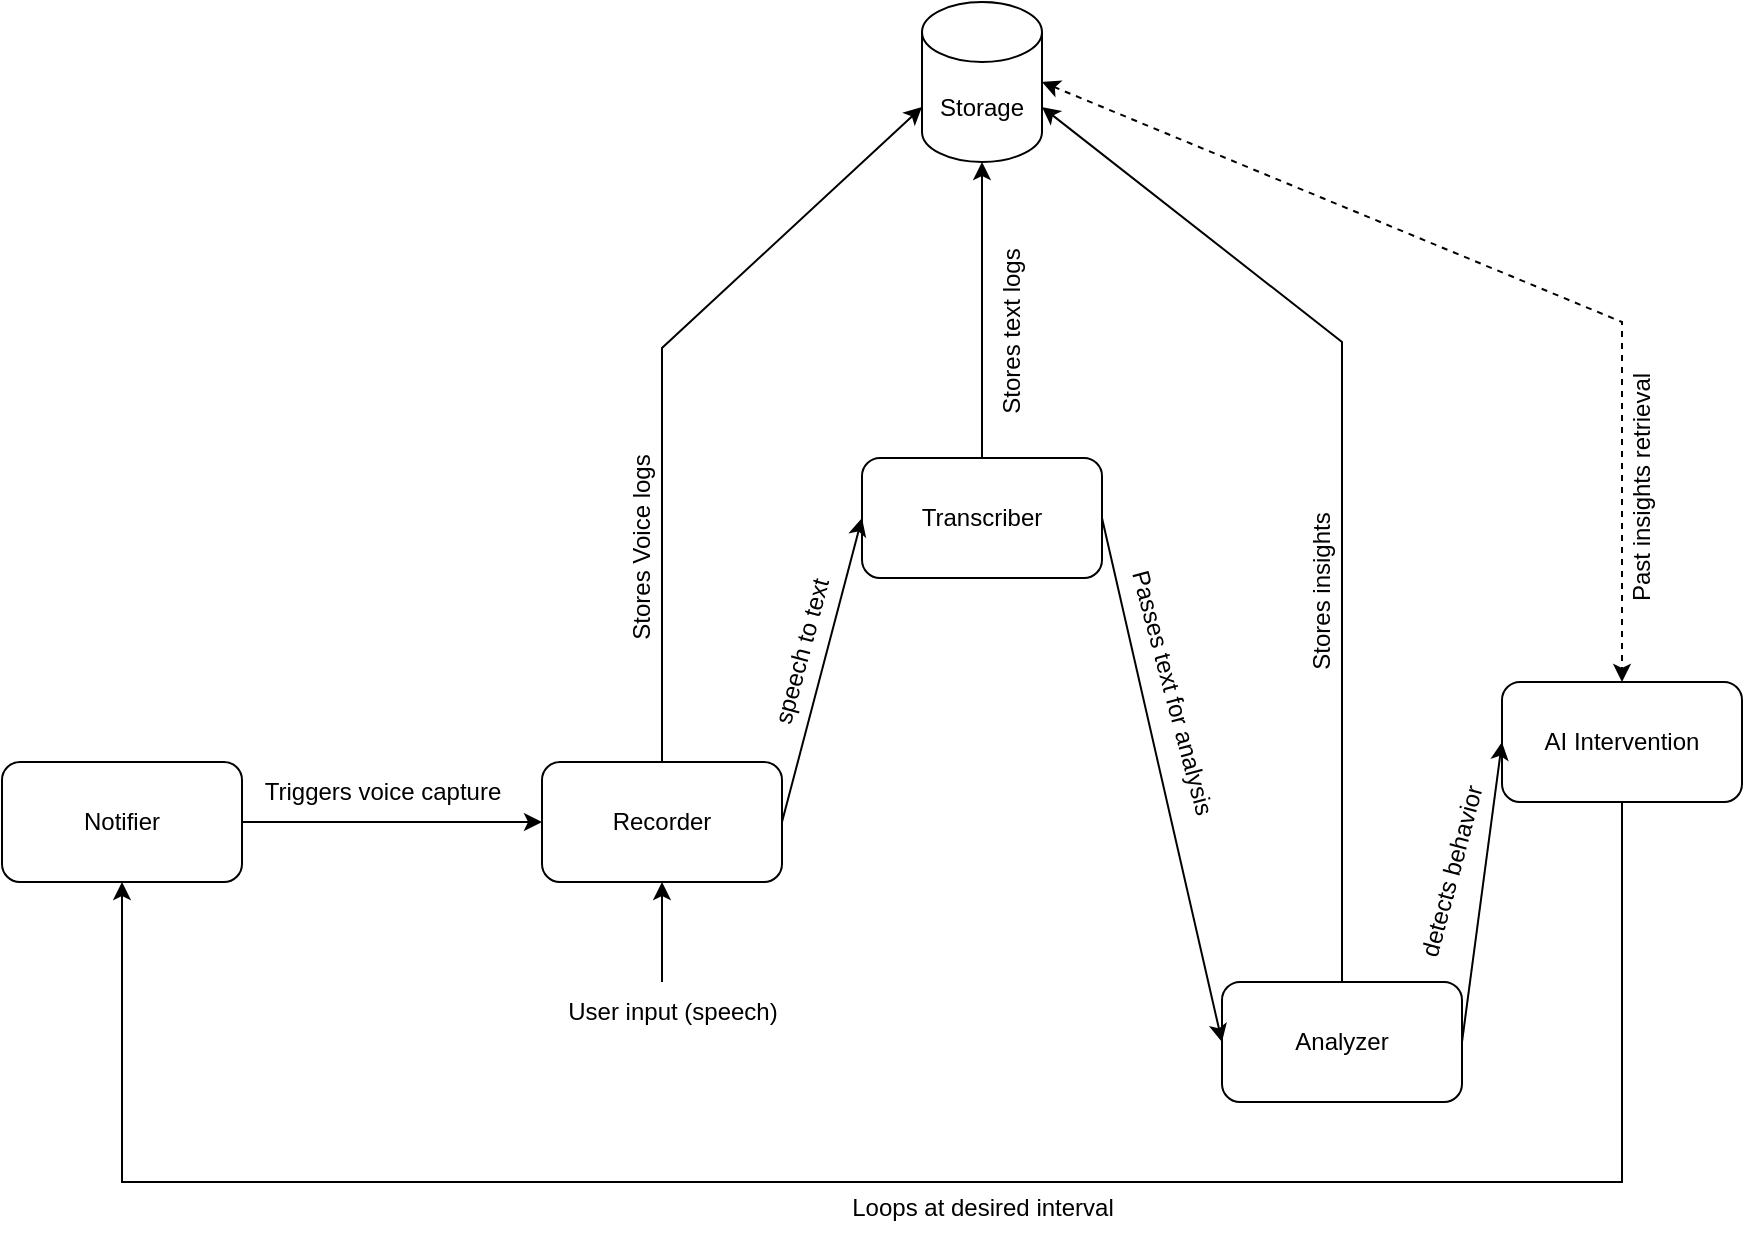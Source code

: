 <mxfile version="26.0.16">
  <diagram name="Page-1" id="X1vyHyLa-yN7FfRT--7M">
    <mxGraphModel dx="2250" dy="1843" grid="1" gridSize="10" guides="1" tooltips="1" connect="1" arrows="1" fold="1" page="1" pageScale="1" pageWidth="850" pageHeight="1100" math="0" shadow="0">
      <root>
        <mxCell id="0" />
        <mxCell id="1" parent="0" />
        <mxCell id="IoEPPTet16H939K7vQCF-1" value="Notifier" style="rounded=1;whiteSpace=wrap;html=1;" vertex="1" parent="1">
          <mxGeometry x="-100" y="260" width="120" height="60" as="geometry" />
        </mxCell>
        <mxCell id="IoEPPTet16H939K7vQCF-2" value="Recorder" style="rounded=1;whiteSpace=wrap;html=1;" vertex="1" parent="1">
          <mxGeometry x="170" y="260" width="120" height="60" as="geometry" />
        </mxCell>
        <mxCell id="IoEPPTet16H939K7vQCF-3" value="Transcriber" style="rounded=1;whiteSpace=wrap;html=1;" vertex="1" parent="1">
          <mxGeometry x="330" y="108" width="120" height="60" as="geometry" />
        </mxCell>
        <mxCell id="IoEPPTet16H939K7vQCF-4" value="Analyzer" style="rounded=1;whiteSpace=wrap;html=1;" vertex="1" parent="1">
          <mxGeometry x="510" y="370" width="120" height="60" as="geometry" />
        </mxCell>
        <mxCell id="IoEPPTet16H939K7vQCF-5" value="AI Intervention" style="rounded=1;whiteSpace=wrap;html=1;" vertex="1" parent="1">
          <mxGeometry x="650" y="220" width="120" height="60" as="geometry" />
        </mxCell>
        <mxCell id="IoEPPTet16H939K7vQCF-6" value="Storage" style="shape=cylinder3;whiteSpace=wrap;html=1;boundedLbl=1;backgroundOutline=1;size=15;" vertex="1" parent="1">
          <mxGeometry x="360" y="-120" width="60" height="80" as="geometry" />
        </mxCell>
        <mxCell id="IoEPPTet16H939K7vQCF-8" value="" style="endArrow=classic;html=1;rounded=0;exitX=1;exitY=0.5;exitDx=0;exitDy=0;entryX=0;entryY=0.5;entryDx=0;entryDy=0;" edge="1" parent="1" source="IoEPPTet16H939K7vQCF-1" target="IoEPPTet16H939K7vQCF-2">
          <mxGeometry width="50" height="50" relative="1" as="geometry">
            <mxPoint x="430" y="310" as="sourcePoint" />
            <mxPoint x="480" y="260" as="targetPoint" />
          </mxGeometry>
        </mxCell>
        <mxCell id="IoEPPTet16H939K7vQCF-9" value="" style="endArrow=classic;html=1;rounded=0;exitX=1;exitY=0.5;exitDx=0;exitDy=0;entryX=0;entryY=0.5;entryDx=0;entryDy=0;" edge="1" parent="1" source="IoEPPTet16H939K7vQCF-2" target="IoEPPTet16H939K7vQCF-3">
          <mxGeometry width="50" height="50" relative="1" as="geometry">
            <mxPoint x="430" y="310" as="sourcePoint" />
            <mxPoint x="480" y="260" as="targetPoint" />
          </mxGeometry>
        </mxCell>
        <mxCell id="IoEPPTet16H939K7vQCF-10" value="" style="endArrow=classic;html=1;rounded=0;exitX=1;exitY=0.5;exitDx=0;exitDy=0;entryX=0;entryY=0.5;entryDx=0;entryDy=0;" edge="1" parent="1" source="IoEPPTet16H939K7vQCF-3" target="IoEPPTet16H939K7vQCF-4">
          <mxGeometry width="50" height="50" relative="1" as="geometry">
            <mxPoint x="430" y="310" as="sourcePoint" />
            <mxPoint x="480" y="260" as="targetPoint" />
          </mxGeometry>
        </mxCell>
        <mxCell id="IoEPPTet16H939K7vQCF-12" value="" style="endArrow=classic;html=1;rounded=0;exitX=1;exitY=0.5;exitDx=0;exitDy=0;entryX=0;entryY=0.5;entryDx=0;entryDy=0;" edge="1" parent="1" source="IoEPPTet16H939K7vQCF-4" target="IoEPPTet16H939K7vQCF-5">
          <mxGeometry width="50" height="50" relative="1" as="geometry">
            <mxPoint x="430" y="310" as="sourcePoint" />
            <mxPoint x="480" y="260" as="targetPoint" />
          </mxGeometry>
        </mxCell>
        <mxCell id="IoEPPTet16H939K7vQCF-13" value="" style="endArrow=classic;html=1;rounded=0;exitX=0.5;exitY=0;exitDx=0;exitDy=0;entryX=0;entryY=0;entryDx=0;entryDy=52.5;entryPerimeter=0;" edge="1" parent="1" source="IoEPPTet16H939K7vQCF-2" target="IoEPPTet16H939K7vQCF-6">
          <mxGeometry width="50" height="50" relative="1" as="geometry">
            <mxPoint x="430" y="280" as="sourcePoint" />
            <mxPoint x="480" y="230" as="targetPoint" />
            <Array as="points">
              <mxPoint x="230" y="53" />
            </Array>
          </mxGeometry>
        </mxCell>
        <mxCell id="IoEPPTet16H939K7vQCF-14" value="" style="endArrow=classic;html=1;rounded=0;exitX=0.5;exitY=0;exitDx=0;exitDy=0;entryX=0.5;entryY=1;entryDx=0;entryDy=0;entryPerimeter=0;" edge="1" parent="1" source="IoEPPTet16H939K7vQCF-3" target="IoEPPTet16H939K7vQCF-6">
          <mxGeometry width="50" height="50" relative="1" as="geometry">
            <mxPoint x="430" y="280" as="sourcePoint" />
            <mxPoint x="480" y="230" as="targetPoint" />
          </mxGeometry>
        </mxCell>
        <mxCell id="IoEPPTet16H939K7vQCF-15" value="" style="endArrow=classic;html=1;rounded=0;exitX=0.5;exitY=0;exitDx=0;exitDy=0;entryX=1;entryY=0;entryDx=0;entryDy=52.5;entryPerimeter=0;" edge="1" parent="1" source="IoEPPTet16H939K7vQCF-4" target="IoEPPTet16H939K7vQCF-6">
          <mxGeometry width="50" height="50" relative="1" as="geometry">
            <mxPoint x="430" y="280" as="sourcePoint" />
            <mxPoint x="480" y="230" as="targetPoint" />
            <Array as="points">
              <mxPoint x="570" y="50" />
            </Array>
          </mxGeometry>
        </mxCell>
        <mxCell id="IoEPPTet16H939K7vQCF-17" value="" style="endArrow=classic;startArrow=classic;html=1;rounded=0;exitX=1;exitY=0.5;exitDx=0;exitDy=0;exitPerimeter=0;entryX=0.5;entryY=0;entryDx=0;entryDy=0;dashed=1;" edge="1" parent="1" source="IoEPPTet16H939K7vQCF-6" target="IoEPPTet16H939K7vQCF-5">
          <mxGeometry width="50" height="50" relative="1" as="geometry">
            <mxPoint x="390" y="280" as="sourcePoint" />
            <mxPoint x="440" y="230" as="targetPoint" />
            <Array as="points">
              <mxPoint x="710" y="40" />
            </Array>
          </mxGeometry>
        </mxCell>
        <mxCell id="IoEPPTet16H939K7vQCF-18" value="" style="endArrow=classic;html=1;rounded=0;exitX=0.5;exitY=1;exitDx=0;exitDy=0;entryX=0.5;entryY=1;entryDx=0;entryDy=0;" edge="1" parent="1" source="IoEPPTet16H939K7vQCF-5" target="IoEPPTet16H939K7vQCF-1">
          <mxGeometry width="50" height="50" relative="1" as="geometry">
            <mxPoint x="390" y="280" as="sourcePoint" />
            <mxPoint x="440" y="230" as="targetPoint" />
            <Array as="points">
              <mxPoint x="710" y="470" />
              <mxPoint x="-40" y="470" />
            </Array>
          </mxGeometry>
        </mxCell>
        <mxCell id="IoEPPTet16H939K7vQCF-19" value="Loops at desired interval" style="text;html=1;align=center;verticalAlign=middle;resizable=0;points=[];autosize=1;strokeColor=none;fillColor=none;" vertex="1" parent="1">
          <mxGeometry x="315" y="468" width="150" height="30" as="geometry" />
        </mxCell>
        <mxCell id="IoEPPTet16H939K7vQCF-20" value="Stores Voice logs" style="text;html=1;align=center;verticalAlign=middle;resizable=0;points=[];autosize=1;strokeColor=none;fillColor=none;rotation=-90;" vertex="1" parent="1">
          <mxGeometry x="160" y="138" width="120" height="30" as="geometry" />
        </mxCell>
        <mxCell id="IoEPPTet16H939K7vQCF-21" value="Stores text logs" style="text;html=1;align=center;verticalAlign=middle;resizable=0;points=[];autosize=1;strokeColor=none;fillColor=none;rotation=-90;" vertex="1" parent="1">
          <mxGeometry x="350" y="30" width="110" height="30" as="geometry" />
        </mxCell>
        <mxCell id="IoEPPTet16H939K7vQCF-22" value="Stores insights" style="text;html=1;align=center;verticalAlign=middle;resizable=0;points=[];autosize=1;strokeColor=none;fillColor=none;rotation=-90;" vertex="1" parent="1">
          <mxGeometry x="510" y="160" width="100" height="30" as="geometry" />
        </mxCell>
        <mxCell id="IoEPPTet16H939K7vQCF-23" value="Past insights retrieval" style="text;html=1;align=center;verticalAlign=middle;resizable=0;points=[];autosize=1;strokeColor=none;fillColor=none;rotation=-90;" vertex="1" parent="1">
          <mxGeometry x="650" y="108" width="140" height="30" as="geometry" />
        </mxCell>
        <mxCell id="IoEPPTet16H939K7vQCF-24" value="User input (speech)" style="text;html=1;align=center;verticalAlign=middle;resizable=0;points=[];autosize=1;strokeColor=none;fillColor=none;" vertex="1" parent="1">
          <mxGeometry x="170" y="370" width="130" height="30" as="geometry" />
        </mxCell>
        <mxCell id="IoEPPTet16H939K7vQCF-26" value="" style="endArrow=classic;html=1;rounded=0;entryX=0.5;entryY=1;entryDx=0;entryDy=0;" edge="1" parent="1" target="IoEPPTet16H939K7vQCF-2">
          <mxGeometry width="50" height="50" relative="1" as="geometry">
            <mxPoint x="230" y="370" as="sourcePoint" />
            <mxPoint x="440" y="240" as="targetPoint" />
          </mxGeometry>
        </mxCell>
        <mxCell id="IoEPPTet16H939K7vQCF-27" value="Triggers voice capture" style="text;html=1;align=center;verticalAlign=middle;resizable=0;points=[];autosize=1;strokeColor=none;fillColor=none;" vertex="1" parent="1">
          <mxGeometry x="20" y="260" width="140" height="30" as="geometry" />
        </mxCell>
        <mxCell id="IoEPPTet16H939K7vQCF-28" value="speech to text" style="text;html=1;align=center;verticalAlign=middle;resizable=0;points=[];autosize=1;strokeColor=none;fillColor=none;rotation=-75;" vertex="1" parent="1">
          <mxGeometry x="250" y="190" width="100" height="30" as="geometry" />
        </mxCell>
        <mxCell id="IoEPPTet16H939K7vQCF-29" value="Passes text for analysis" style="text;html=1;align=center;verticalAlign=middle;resizable=0;points=[];autosize=1;strokeColor=none;fillColor=none;rotation=75;" vertex="1" parent="1">
          <mxGeometry x="410" y="210" width="150" height="30" as="geometry" />
        </mxCell>
        <mxCell id="IoEPPTet16H939K7vQCF-30" value="detects behavior" style="text;html=1;align=center;verticalAlign=middle;resizable=0;points=[];autosize=1;strokeColor=none;fillColor=none;rotation=-75;" vertex="1" parent="1">
          <mxGeometry x="570" y="300" width="110" height="30" as="geometry" />
        </mxCell>
      </root>
    </mxGraphModel>
  </diagram>
</mxfile>
